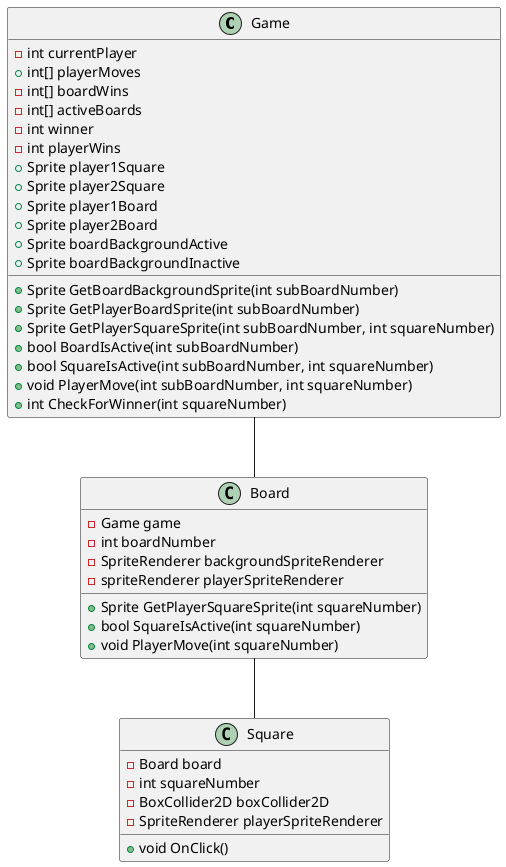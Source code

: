 @startuml Basic tic-tac-toe
class Game {
    -int currentPlayer
    +int[] playerMoves
    -int[] boardWins
    -int[] activeBoards
    -int winner
    -int playerWins
    +Sprite player1Square
    +Sprite player2Square
    +Sprite player1Board
    +Sprite player2Board
    +Sprite boardBackgroundActive
    +Sprite boardBackgroundInactive
    +Sprite GetBoardBackgroundSprite(int subBoardNumber)
    +Sprite GetPlayerBoardSprite(int subBoardNumber)
    +Sprite GetPlayerSquareSprite(int subBoardNumber, int squareNumber)
    +bool BoardIsActive(int subBoardNumber)
    +bool SquareIsActive(int subBoardNumber, int squareNumber)
    +void PlayerMove(int subBoardNumber, int squareNumber)
    +int CheckForWinner(int squareNumber)
}
class Board {
    -Game game
    -int boardNumber
    -SpriteRenderer backgroundSpriteRenderer
    -spriteRenderer playerSpriteRenderer
    +Sprite GetPlayerSquareSprite(int squareNumber)
    +bool SquareIsActive(int squareNumber)
    +void PlayerMove(int squareNumber)
}
class Square {
    -Board board
    -int squareNumber
    -BoxCollider2D boxCollider2D
    -SpriteRenderer playerSpriteRenderer
    +void OnClick()
}

Game -- Board
Board -- Square

@enduml